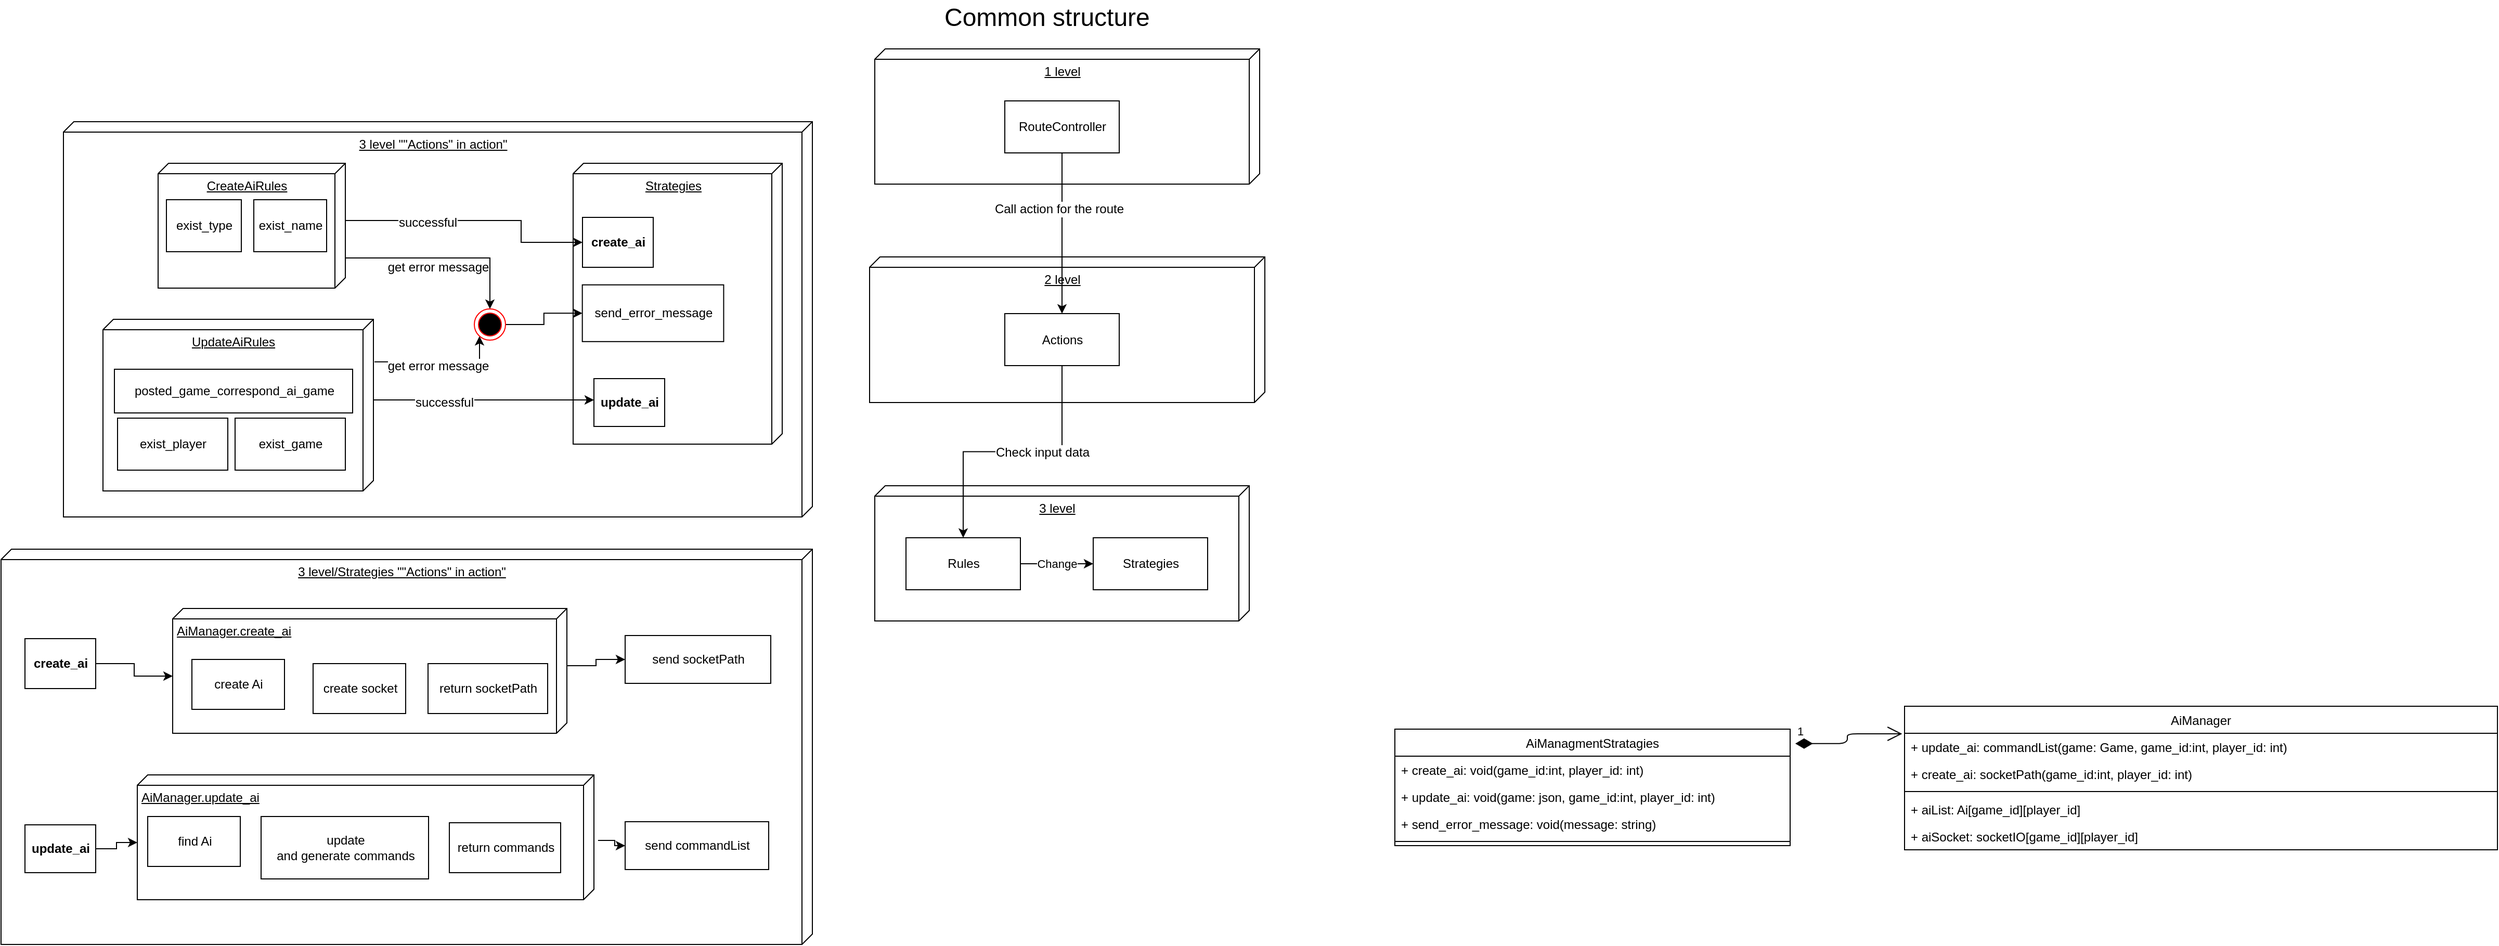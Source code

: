 <mxfile version="11.1.4" type="github"><diagram name="Page-1" id="5f0bae14-7c28-e335-631c-24af17079c00"><mxGraphModel dx="3344" dy="637" grid="1" gridSize="10" guides="1" tooltips="1" connect="1" arrows="1" fold="1" page="1" pageScale="1" pageWidth="1100" pageHeight="850" background="#ffffff" math="0" shadow="0"><root><mxCell id="0"/><mxCell id="1" parent="0"/><mxCell id="3X9x8hccLX1OF-2QzEPk-58" value="3 level &quot;&quot;Actions&quot; in action&quot;" style="verticalAlign=top;align=center;spacingTop=8;spacingLeft=2;spacingRight=12;shape=cube;size=10;direction=south;fontStyle=4;html=1;" parent="1" vertex="1"><mxGeometry x="-1270" y="240" width="720" height="380" as="geometry"/></mxCell><mxCell id="3X9x8hccLX1OF-2QzEPk-26" value="" style="group" parent="1" vertex="1" connectable="0"><mxGeometry x="-495" y="123" width="380" height="597" as="geometry"/></mxCell><mxCell id="3X9x8hccLX1OF-2QzEPk-9" value="1 level" style="verticalAlign=top;align=center;spacingTop=8;spacingLeft=2;spacingRight=12;shape=cube;size=10;direction=south;fontStyle=4;html=1;" parent="3X9x8hccLX1OF-2QzEPk-26" vertex="1"><mxGeometry x="5" y="47" width="370" height="130" as="geometry"/></mxCell><mxCell id="3X9x8hccLX1OF-2QzEPk-10" value="2 level" style="verticalAlign=top;align=center;spacingTop=8;spacingLeft=2;spacingRight=12;shape=cube;size=10;direction=south;fontStyle=4;html=1;" parent="3X9x8hccLX1OF-2QzEPk-26" vertex="1"><mxGeometry y="247" width="380" height="140" as="geometry"/></mxCell><mxCell id="3X9x8hccLX1OF-2QzEPk-11" value="3 level" style="verticalAlign=top;align=center;spacingTop=8;spacingLeft=2;spacingRight=12;shape=cube;size=10;direction=south;fontStyle=4;html=1;" parent="3X9x8hccLX1OF-2QzEPk-26" vertex="1"><mxGeometry x="5" y="467" width="360" height="130" as="geometry"/></mxCell><mxCell id="3X9x8hccLX1OF-2QzEPk-12" value="RouteController" style="html=1;" parent="3X9x8hccLX1OF-2QzEPk-26" vertex="1"><mxGeometry x="130" y="97" width="110" height="50" as="geometry"/></mxCell><mxCell id="3X9x8hccLX1OF-2QzEPk-13" value="Actions" style="html=1;" parent="3X9x8hccLX1OF-2QzEPk-26" vertex="1"><mxGeometry x="130" y="301.5" width="110" height="50" as="geometry"/></mxCell><mxCell id="3X9x8hccLX1OF-2QzEPk-16" style="edgeStyle=orthogonalEdgeStyle;rounded=0;orthogonalLoop=1;jettySize=auto;html=1;exitX=0.5;exitY=1;exitDx=0;exitDy=0;entryX=0.5;entryY=0;entryDx=0;entryDy=0;" parent="3X9x8hccLX1OF-2QzEPk-26" source="3X9x8hccLX1OF-2QzEPk-12" target="3X9x8hccLX1OF-2QzEPk-13" edge="1"><mxGeometry relative="1" as="geometry"/></mxCell><mxCell id="3X9x8hccLX1OF-2QzEPk-17" value="Call action for the route" style="text;html=1;resizable=0;points=[];align=center;verticalAlign=middle;labelBackgroundColor=#ffffff;" parent="3X9x8hccLX1OF-2QzEPk-16" vertex="1" connectable="0"><mxGeometry x="-0.303" y="-3" relative="1" as="geometry"><mxPoint as="offset"/></mxGeometry></mxCell><mxCell id="3X9x8hccLX1OF-2QzEPk-14" value="Rules" style="html=1;" parent="3X9x8hccLX1OF-2QzEPk-26" vertex="1"><mxGeometry x="35" y="517" width="110" height="50" as="geometry"/></mxCell><mxCell id="3X9x8hccLX1OF-2QzEPk-18" style="edgeStyle=orthogonalEdgeStyle;rounded=0;orthogonalLoop=1;jettySize=auto;html=1;" parent="3X9x8hccLX1OF-2QzEPk-26" source="3X9x8hccLX1OF-2QzEPk-13" target="3X9x8hccLX1OF-2QzEPk-14" edge="1"><mxGeometry relative="1" as="geometry"/></mxCell><mxCell id="3X9x8hccLX1OF-2QzEPk-19" value="Check input data" style="text;html=1;resizable=0;points=[];align=center;verticalAlign=middle;labelBackgroundColor=#ffffff;" parent="3X9x8hccLX1OF-2QzEPk-18" vertex="1" connectable="0"><mxGeometry x="-0.213" relative="1" as="geometry"><mxPoint as="offset"/></mxGeometry></mxCell><mxCell id="3X9x8hccLX1OF-2QzEPk-15" value="Strategies" style="html=1;" parent="3X9x8hccLX1OF-2QzEPk-26" vertex="1"><mxGeometry x="215" y="517" width="110" height="50" as="geometry"/></mxCell><mxCell id="3X9x8hccLX1OF-2QzEPk-20" value="Change" style="edgeStyle=orthogonalEdgeStyle;rounded=0;orthogonalLoop=1;jettySize=auto;html=1;exitX=1;exitY=0.5;exitDx=0;exitDy=0;entryX=0;entryY=0.5;entryDx=0;entryDy=0;" parent="3X9x8hccLX1OF-2QzEPk-26" source="3X9x8hccLX1OF-2QzEPk-14" target="3X9x8hccLX1OF-2QzEPk-15" edge="1"><mxGeometry relative="1" as="geometry"/></mxCell><mxCell id="3X9x8hccLX1OF-2QzEPk-25" value="&lt;font style=&quot;font-size: 24px&quot;&gt;Common structure&lt;br&gt;&lt;/font&gt;" style="text;html=1;resizable=0;points=[];autosize=1;align=left;verticalAlign=top;spacingTop=-4;" parent="3X9x8hccLX1OF-2QzEPk-26" vertex="1"><mxGeometry x="70" width="240" height="20" as="geometry"/></mxCell><mxCell id="3X9x8hccLX1OF-2QzEPk-36" value="AiManager" style="swimlane;fontStyle=0;childLayout=stackLayout;horizontal=1;startSize=26;fillColor=none;horizontalStack=0;resizeParent=1;resizeParentMax=0;resizeLast=0;collapsible=1;marginBottom=0;" parent="1" vertex="1"><mxGeometry x="500" y="802" width="570" height="138" as="geometry"/></mxCell><mxCell id="3X9x8hccLX1OF-2QzEPk-37" value="+ update_ai: commandList(game: Game, game_id:int, player_id: int)" style="text;strokeColor=none;fillColor=none;align=left;verticalAlign=top;spacingLeft=4;spacingRight=4;overflow=hidden;rotatable=0;points=[[0,0.5],[1,0.5]];portConstraint=eastwest;" parent="3X9x8hccLX1OF-2QzEPk-36" vertex="1"><mxGeometry y="26" width="570" height="26" as="geometry"/></mxCell><mxCell id="3X9x8hccLX1OF-2QzEPk-38" value="+ create_ai: socketPath(game_id:int, player_id: int)" style="text;strokeColor=none;fillColor=none;align=left;verticalAlign=top;spacingLeft=4;spacingRight=4;overflow=hidden;rotatable=0;points=[[0,0.5],[1,0.5]];portConstraint=eastwest;" parent="3X9x8hccLX1OF-2QzEPk-36" vertex="1"><mxGeometry y="52" width="570" height="26" as="geometry"/></mxCell><mxCell id="3X9x8hccLX1OF-2QzEPk-49" value="" style="line;strokeWidth=1;fillColor=none;align=left;verticalAlign=middle;spacingTop=-1;spacingLeft=3;spacingRight=3;rotatable=0;labelPosition=right;points=[];portConstraint=eastwest;" parent="3X9x8hccLX1OF-2QzEPk-36" vertex="1"><mxGeometry y="78" width="570" height="8" as="geometry"/></mxCell><mxCell id="3X9x8hccLX1OF-2QzEPk-50" value="+ aiList: Ai[game_id][player_id]" style="text;strokeColor=none;fillColor=none;align=left;verticalAlign=top;spacingLeft=4;spacingRight=4;overflow=hidden;rotatable=0;points=[[0,0.5],[1,0.5]];portConstraint=eastwest;" parent="3X9x8hccLX1OF-2QzEPk-36" vertex="1"><mxGeometry y="86" width="570" height="26" as="geometry"/></mxCell><mxCell id="3X9x8hccLX1OF-2QzEPk-39" value="+ aiSocket: socketIO[game_id][player_id]" style="text;strokeColor=none;fillColor=none;align=left;verticalAlign=top;spacingLeft=4;spacingRight=4;overflow=hidden;rotatable=0;points=[[0,0.5],[1,0.5]];portConstraint=eastwest;" parent="3X9x8hccLX1OF-2QzEPk-36" vertex="1"><mxGeometry y="112" width="570" height="26" as="geometry"/></mxCell><mxCell id="3X9x8hccLX1OF-2QzEPk-42" value="AiManagmentStratagies" style="swimlane;fontStyle=0;childLayout=stackLayout;horizontal=1;startSize=26;fillColor=none;horizontalStack=0;resizeParent=1;resizeParentMax=0;resizeLast=0;collapsible=1;marginBottom=0;" parent="1" vertex="1"><mxGeometry x="10" y="824" width="380" height="112" as="geometry"/></mxCell><mxCell id="q2y1iBEHB3Dmw3ROwpJ1-22" value="+ create_ai: void(game_id:int, player_id: int)" style="text;strokeColor=none;fillColor=none;align=left;verticalAlign=top;spacingLeft=4;spacingRight=4;overflow=hidden;rotatable=0;points=[[0,0.5],[1,0.5]];portConstraint=eastwest;" vertex="1" parent="3X9x8hccLX1OF-2QzEPk-42"><mxGeometry y="26" width="380" height="26" as="geometry"/></mxCell><mxCell id="3X9x8hccLX1OF-2QzEPk-43" value="+ update_ai: void(game: json, game_id:int, player_id: int)" style="text;strokeColor=none;fillColor=none;align=left;verticalAlign=top;spacingLeft=4;spacingRight=4;overflow=hidden;rotatable=0;points=[[0,0.5],[1,0.5]];portConstraint=eastwest;" parent="3X9x8hccLX1OF-2QzEPk-42" vertex="1"><mxGeometry y="52" width="380" height="26" as="geometry"/></mxCell><mxCell id="3X9x8hccLX1OF-2QzEPk-44" value="+ send_error_message: void(message: string)" style="text;strokeColor=none;fillColor=none;align=left;verticalAlign=top;spacingLeft=4;spacingRight=4;overflow=hidden;rotatable=0;points=[[0,0.5],[1,0.5]];portConstraint=eastwest;" parent="3X9x8hccLX1OF-2QzEPk-42" vertex="1"><mxGeometry y="78" width="380" height="26" as="geometry"/></mxCell><mxCell id="3X9x8hccLX1OF-2QzEPk-46" value="" style="line;strokeWidth=1;fillColor=none;align=left;verticalAlign=middle;spacingTop=-1;spacingLeft=3;spacingRight=3;rotatable=0;labelPosition=right;points=[];portConstraint=eastwest;" parent="3X9x8hccLX1OF-2QzEPk-42" vertex="1"><mxGeometry y="104" width="380" height="8" as="geometry"/></mxCell><mxCell id="3X9x8hccLX1OF-2QzEPk-48" value="1" style="endArrow=open;html=1;endSize=12;startArrow=diamondThin;startSize=14;startFill=1;edgeStyle=orthogonalEdgeStyle;align=left;verticalAlign=bottom;exitX=1.013;exitY=0.124;exitDx=0;exitDy=0;exitPerimeter=0;entryX=-0.004;entryY=0.192;entryDx=0;entryDy=0;entryPerimeter=0;" parent="1" source="3X9x8hccLX1OF-2QzEPk-42" target="3X9x8hccLX1OF-2QzEPk-36" edge="1"><mxGeometry x="-1" y="3" relative="1" as="geometry"><mxPoint x="350" y="910" as="sourcePoint"/><mxPoint x="510" y="910" as="targetPoint"/></mxGeometry></mxCell><mxCell id="3X9x8hccLX1OF-2QzEPk-57" value="CreateAiRules" style="verticalAlign=top;align=center;spacingTop=8;spacingLeft=2;spacingRight=12;shape=cube;size=10;direction=south;fontStyle=4;html=1;container=1;" parent="1" vertex="1"><mxGeometry x="-1179" y="280" width="180" height="120" as="geometry"><mxRectangle x="-1110" y="280" width="80" height="30" as="alternateBounds"/></mxGeometry></mxCell><mxCell id="q2y1iBEHB3Dmw3ROwpJ1-1" value="exist_type" style="html=1;" vertex="1" parent="3X9x8hccLX1OF-2QzEPk-57"><mxGeometry x="8" y="35" width="72" height="50" as="geometry"/></mxCell><mxCell id="q2y1iBEHB3Dmw3ROwpJ1-2" value="exist_name" style="html=1;" vertex="1" parent="3X9x8hccLX1OF-2QzEPk-57"><mxGeometry x="92" y="35" width="70" height="50" as="geometry"/></mxCell><mxCell id="q2y1iBEHB3Dmw3ROwpJ1-3" value="Strategies" style="verticalAlign=top;align=center;spacingTop=8;spacingLeft=2;spacingRight=12;shape=cube;size=10;direction=south;fontStyle=4;html=1;container=1;" vertex="1" parent="1"><mxGeometry x="-780" y="280" width="201" height="270" as="geometry"><mxRectangle x="-1110" y="280" width="80" height="30" as="alternateBounds"/></mxGeometry></mxCell><mxCell id="q2y1iBEHB3Dmw3ROwpJ1-4" value="&lt;b&gt;create_ai&lt;/b&gt;" style="html=1;" vertex="1" parent="q2y1iBEHB3Dmw3ROwpJ1-3"><mxGeometry x="9" y="52" width="68" height="48" as="geometry"/></mxCell><mxCell id="q2y1iBEHB3Dmw3ROwpJ1-5" value="send_error_message" style="html=1;" vertex="1" parent="q2y1iBEHB3Dmw3ROwpJ1-3"><mxGeometry x="8.844" y="116.864" width="135.876" height="54.545" as="geometry"/></mxCell><mxCell id="q2y1iBEHB3Dmw3ROwpJ1-16" value="&lt;b&gt;update_ai&lt;/b&gt;" style="html=1;" vertex="1" parent="q2y1iBEHB3Dmw3ROwpJ1-3"><mxGeometry x="20" y="207" width="68" height="46" as="geometry"/></mxCell><mxCell id="q2y1iBEHB3Dmw3ROwpJ1-6" style="edgeStyle=orthogonalEdgeStyle;rounded=0;orthogonalLoop=1;jettySize=auto;html=1;exitX=0;exitY=0;exitDx=55;exitDy=0;exitPerimeter=0;entryX=0;entryY=0.5;entryDx=0;entryDy=0;" edge="1" parent="1" source="3X9x8hccLX1OF-2QzEPk-57" target="q2y1iBEHB3Dmw3ROwpJ1-4"><mxGeometry relative="1" as="geometry"><Array as="points"><mxPoint x="-830" y="335"/><mxPoint x="-830" y="356"/></Array></mxGeometry></mxCell><mxCell id="q2y1iBEHB3Dmw3ROwpJ1-7" value="successful" style="text;html=1;resizable=0;points=[];align=center;verticalAlign=middle;labelBackgroundColor=#ffffff;" vertex="1" connectable="0" parent="q2y1iBEHB3Dmw3ROwpJ1-6"><mxGeometry x="-0.382" y="-1" relative="1" as="geometry"><mxPoint x="2" y="1" as="offset"/></mxGeometry></mxCell><mxCell id="q2y1iBEHB3Dmw3ROwpJ1-8" style="edgeStyle=orthogonalEdgeStyle;rounded=0;orthogonalLoop=1;jettySize=auto;html=1;exitX=0.758;exitY=0;exitDx=0;exitDy=0;exitPerimeter=0;" edge="1" parent="1" source="3X9x8hccLX1OF-2QzEPk-57" target="q2y1iBEHB3Dmw3ROwpJ1-19"><mxGeometry relative="1" as="geometry"><mxPoint x="-890" y="345" as="sourcePoint"/><mxPoint x="-761" y="354" as="targetPoint"/></mxGeometry></mxCell><mxCell id="q2y1iBEHB3Dmw3ROwpJ1-9" value="get error message" style="text;html=1;resizable=0;points=[];align=center;verticalAlign=middle;labelBackgroundColor=#ffffff;" vertex="1" connectable="0" parent="q2y1iBEHB3Dmw3ROwpJ1-8"><mxGeometry x="-0.382" y="-1" relative="1" as="geometry"><mxPoint x="31" y="8" as="offset"/></mxGeometry></mxCell><mxCell id="q2y1iBEHB3Dmw3ROwpJ1-10" value="UpdateAiRules" style="verticalAlign=top;align=center;spacingTop=8;spacingLeft=2;spacingRight=12;shape=cube;size=10;direction=south;fontStyle=4;html=1;container=1;" vertex="1" parent="1"><mxGeometry x="-1232" y="430" width="260" height="165" as="geometry"><mxRectangle x="-1110" y="280" width="80" height="30" as="alternateBounds"/></mxGeometry></mxCell><mxCell id="q2y1iBEHB3Dmw3ROwpJ1-11" value="posted_game_correspond_ai_game" style="html=1;" vertex="1" parent="q2y1iBEHB3Dmw3ROwpJ1-10"><mxGeometry x="11" y="48" width="229" height="42" as="geometry"/></mxCell><mxCell id="q2y1iBEHB3Dmw3ROwpJ1-12" value="exist_player" style="html=1;" vertex="1" parent="q2y1iBEHB3Dmw3ROwpJ1-10"><mxGeometry x="14" y="95" width="106" height="50" as="geometry"/></mxCell><mxCell id="q2y1iBEHB3Dmw3ROwpJ1-13" value="exist_game" style="html=1;" vertex="1" parent="q2y1iBEHB3Dmw3ROwpJ1-10"><mxGeometry x="127" y="95" width="106" height="50" as="geometry"/></mxCell><mxCell id="q2y1iBEHB3Dmw3ROwpJ1-14" style="edgeStyle=orthogonalEdgeStyle;rounded=0;orthogonalLoop=1;jettySize=auto;html=1;exitX=0.248;exitY=-0.004;exitDx=0;exitDy=0;exitPerimeter=0;" edge="1" parent="1" source="q2y1iBEHB3Dmw3ROwpJ1-10" target="q2y1iBEHB3Dmw3ROwpJ1-19"><mxGeometry relative="1" as="geometry"><mxPoint x="-920" y="381" as="sourcePoint"/><mxPoint x="-761" y="454" as="targetPoint"/><Array as="points"><mxPoint x="-870" y="471"/></Array></mxGeometry></mxCell><mxCell id="q2y1iBEHB3Dmw3ROwpJ1-15" value="get error message" style="text;html=1;resizable=0;points=[];align=center;verticalAlign=middle;labelBackgroundColor=#ffffff;" vertex="1" connectable="0" parent="q2y1iBEHB3Dmw3ROwpJ1-14"><mxGeometry x="-0.382" y="-1" relative="1" as="geometry"><mxPoint x="22" y="2.5" as="offset"/></mxGeometry></mxCell><mxCell id="q2y1iBEHB3Dmw3ROwpJ1-17" style="edgeStyle=orthogonalEdgeStyle;rounded=0;orthogonalLoop=1;jettySize=auto;html=1;exitX=0;exitY=0;exitDx=77.5;exitDy=0;exitPerimeter=0;" edge="1" parent="1" source="q2y1iBEHB3Dmw3ROwpJ1-10" target="q2y1iBEHB3Dmw3ROwpJ1-16"><mxGeometry relative="1" as="geometry"><mxPoint x="-920" y="345" as="sourcePoint"/><mxPoint x="-761" y="366" as="targetPoint"/><Array as="points"><mxPoint x="-740" y="508"/><mxPoint x="-740" y="508"/></Array></mxGeometry></mxCell><mxCell id="q2y1iBEHB3Dmw3ROwpJ1-18" value="successful" style="text;html=1;resizable=0;points=[];align=center;verticalAlign=middle;labelBackgroundColor=#ffffff;" vertex="1" connectable="0" parent="q2y1iBEHB3Dmw3ROwpJ1-17"><mxGeometry x="-0.382" y="-1" relative="1" as="geometry"><mxPoint x="2" y="1" as="offset"/></mxGeometry></mxCell><mxCell id="q2y1iBEHB3Dmw3ROwpJ1-20" style="edgeStyle=orthogonalEdgeStyle;rounded=0;orthogonalLoop=1;jettySize=auto;html=1;exitX=1;exitY=0.5;exitDx=0;exitDy=0;entryX=0;entryY=0.5;entryDx=0;entryDy=0;" edge="1" parent="1" source="q2y1iBEHB3Dmw3ROwpJ1-19" target="q2y1iBEHB3Dmw3ROwpJ1-5"><mxGeometry relative="1" as="geometry"/></mxCell><mxCell id="q2y1iBEHB3Dmw3ROwpJ1-19" value="" style="ellipse;html=1;shape=endState;fillColor=#000000;strokeColor=#ff0000;" vertex="1" parent="1"><mxGeometry x="-875" y="420" width="30" height="30" as="geometry"/></mxCell><mxCell id="q2y1iBEHB3Dmw3ROwpJ1-23" value="3 level/Strategies &quot;&quot;Actions&quot; in action&quot;" style="verticalAlign=top;align=center;spacingTop=8;spacingLeft=2;spacingRight=12;shape=cube;size=10;direction=south;fontStyle=4;html=1;" vertex="1" parent="1"><mxGeometry x="-1330" y="651" width="780" height="380" as="geometry"/></mxCell><mxCell id="q2y1iBEHB3Dmw3ROwpJ1-28" style="edgeStyle=orthogonalEdgeStyle;rounded=0;orthogonalLoop=1;jettySize=auto;html=1;exitX=1;exitY=0.5;exitDx=0;exitDy=0;entryX=0;entryY=0;entryDx=65;entryDy=379;entryPerimeter=0;" edge="1" parent="1" source="q2y1iBEHB3Dmw3ROwpJ1-24" target="q2y1iBEHB3Dmw3ROwpJ1-36"><mxGeometry relative="1" as="geometry"/></mxCell><mxCell id="q2y1iBEHB3Dmw3ROwpJ1-24" value="&lt;b&gt;create_ai&lt;/b&gt;" style="html=1;" vertex="1" parent="1"><mxGeometry x="-1307" y="737" width="68" height="48" as="geometry"/></mxCell><mxCell id="q2y1iBEHB3Dmw3ROwpJ1-33" style="edgeStyle=orthogonalEdgeStyle;rounded=0;orthogonalLoop=1;jettySize=auto;html=1;exitX=1;exitY=0.5;exitDx=0;exitDy=0;entryX=0;entryY=0;entryDx=65;entryDy=439;entryPerimeter=0;" edge="1" parent="1" source="q2y1iBEHB3Dmw3ROwpJ1-25" target="q2y1iBEHB3Dmw3ROwpJ1-41"><mxGeometry relative="1" as="geometry"/></mxCell><mxCell id="q2y1iBEHB3Dmw3ROwpJ1-25" value="&lt;b&gt;update_ai&lt;/b&gt;" style="html=1;" vertex="1" parent="1"><mxGeometry x="-1307" y="916" width="68" height="46" as="geometry"/></mxCell><mxCell id="q2y1iBEHB3Dmw3ROwpJ1-32" value="" style="edgeStyle=orthogonalEdgeStyle;rounded=0;orthogonalLoop=1;jettySize=auto;html=1;exitX=0;exitY=0;exitDx=55;exitDy=0;exitPerimeter=0;" edge="1" parent="1" source="q2y1iBEHB3Dmw3ROwpJ1-36" target="q2y1iBEHB3Dmw3ROwpJ1-31"><mxGeometry relative="1" as="geometry"/></mxCell><mxCell id="q2y1iBEHB3Dmw3ROwpJ1-31" value="send socketPath" style="html=1;" vertex="1" parent="1"><mxGeometry x="-730" y="734" width="140" height="46" as="geometry"/></mxCell><mxCell id="q2y1iBEHB3Dmw3ROwpJ1-35" value="" style="edgeStyle=orthogonalEdgeStyle;rounded=0;orthogonalLoop=1;jettySize=auto;html=1;exitX=0.525;exitY=-0.009;exitDx=0;exitDy=0;exitPerimeter=0;" edge="1" parent="1" source="q2y1iBEHB3Dmw3ROwpJ1-41" target="q2y1iBEHB3Dmw3ROwpJ1-34"><mxGeometry relative="1" as="geometry"/></mxCell><mxCell id="q2y1iBEHB3Dmw3ROwpJ1-34" value="send commandList" style="html=1;" vertex="1" parent="1"><mxGeometry x="-730" y="913" width="138" height="46" as="geometry"/></mxCell><mxCell id="q2y1iBEHB3Dmw3ROwpJ1-36" value="AiManager.create_ai" style="verticalAlign=top;align=left;spacingTop=8;spacingLeft=2;spacingRight=12;shape=cube;size=10;direction=south;fontStyle=4;html=1;" vertex="1" parent="1"><mxGeometry x="-1165" y="708" width="379" height="120" as="geometry"/></mxCell><mxCell id="q2y1iBEHB3Dmw3ROwpJ1-37" value="create socket" style="html=1;" vertex="1" parent="1"><mxGeometry x="-1030" y="761" width="89" height="48" as="geometry"/></mxCell><mxCell id="q2y1iBEHB3Dmw3ROwpJ1-39" value="create Ai" style="html=1;" vertex="1" parent="1"><mxGeometry x="-1146.5" y="757" width="89" height="48" as="geometry"/></mxCell><mxCell id="q2y1iBEHB3Dmw3ROwpJ1-40" value="return socketPath" style="html=1;" vertex="1" parent="1"><mxGeometry x="-919.5" y="761" width="115" height="48" as="geometry"/></mxCell><mxCell id="q2y1iBEHB3Dmw3ROwpJ1-41" value="AiManager.update_ai" style="verticalAlign=top;align=left;spacingTop=8;spacingLeft=2;spacingRight=12;shape=cube;size=10;direction=south;fontStyle=4;html=1;" vertex="1" parent="1"><mxGeometry x="-1199" y="868" width="439" height="120" as="geometry"/></mxCell><mxCell id="q2y1iBEHB3Dmw3ROwpJ1-42" value="find Ai" style="html=1;" vertex="1" parent="1"><mxGeometry x="-1189" y="908" width="89" height="48" as="geometry"/></mxCell><mxCell id="q2y1iBEHB3Dmw3ROwpJ1-43" value="&lt;div&gt;update &lt;br&gt;&lt;/div&gt;&lt;div&gt;and generate commands&lt;/div&gt;" style="html=1;" vertex="1" parent="1"><mxGeometry x="-1080" y="908" width="161" height="60" as="geometry"/></mxCell><mxCell id="q2y1iBEHB3Dmw3ROwpJ1-44" value="return commands" style="html=1;" vertex="1" parent="1"><mxGeometry x="-899" y="914" width="107" height="48" as="geometry"/></mxCell></root></mxGraphModel></diagram></mxfile>